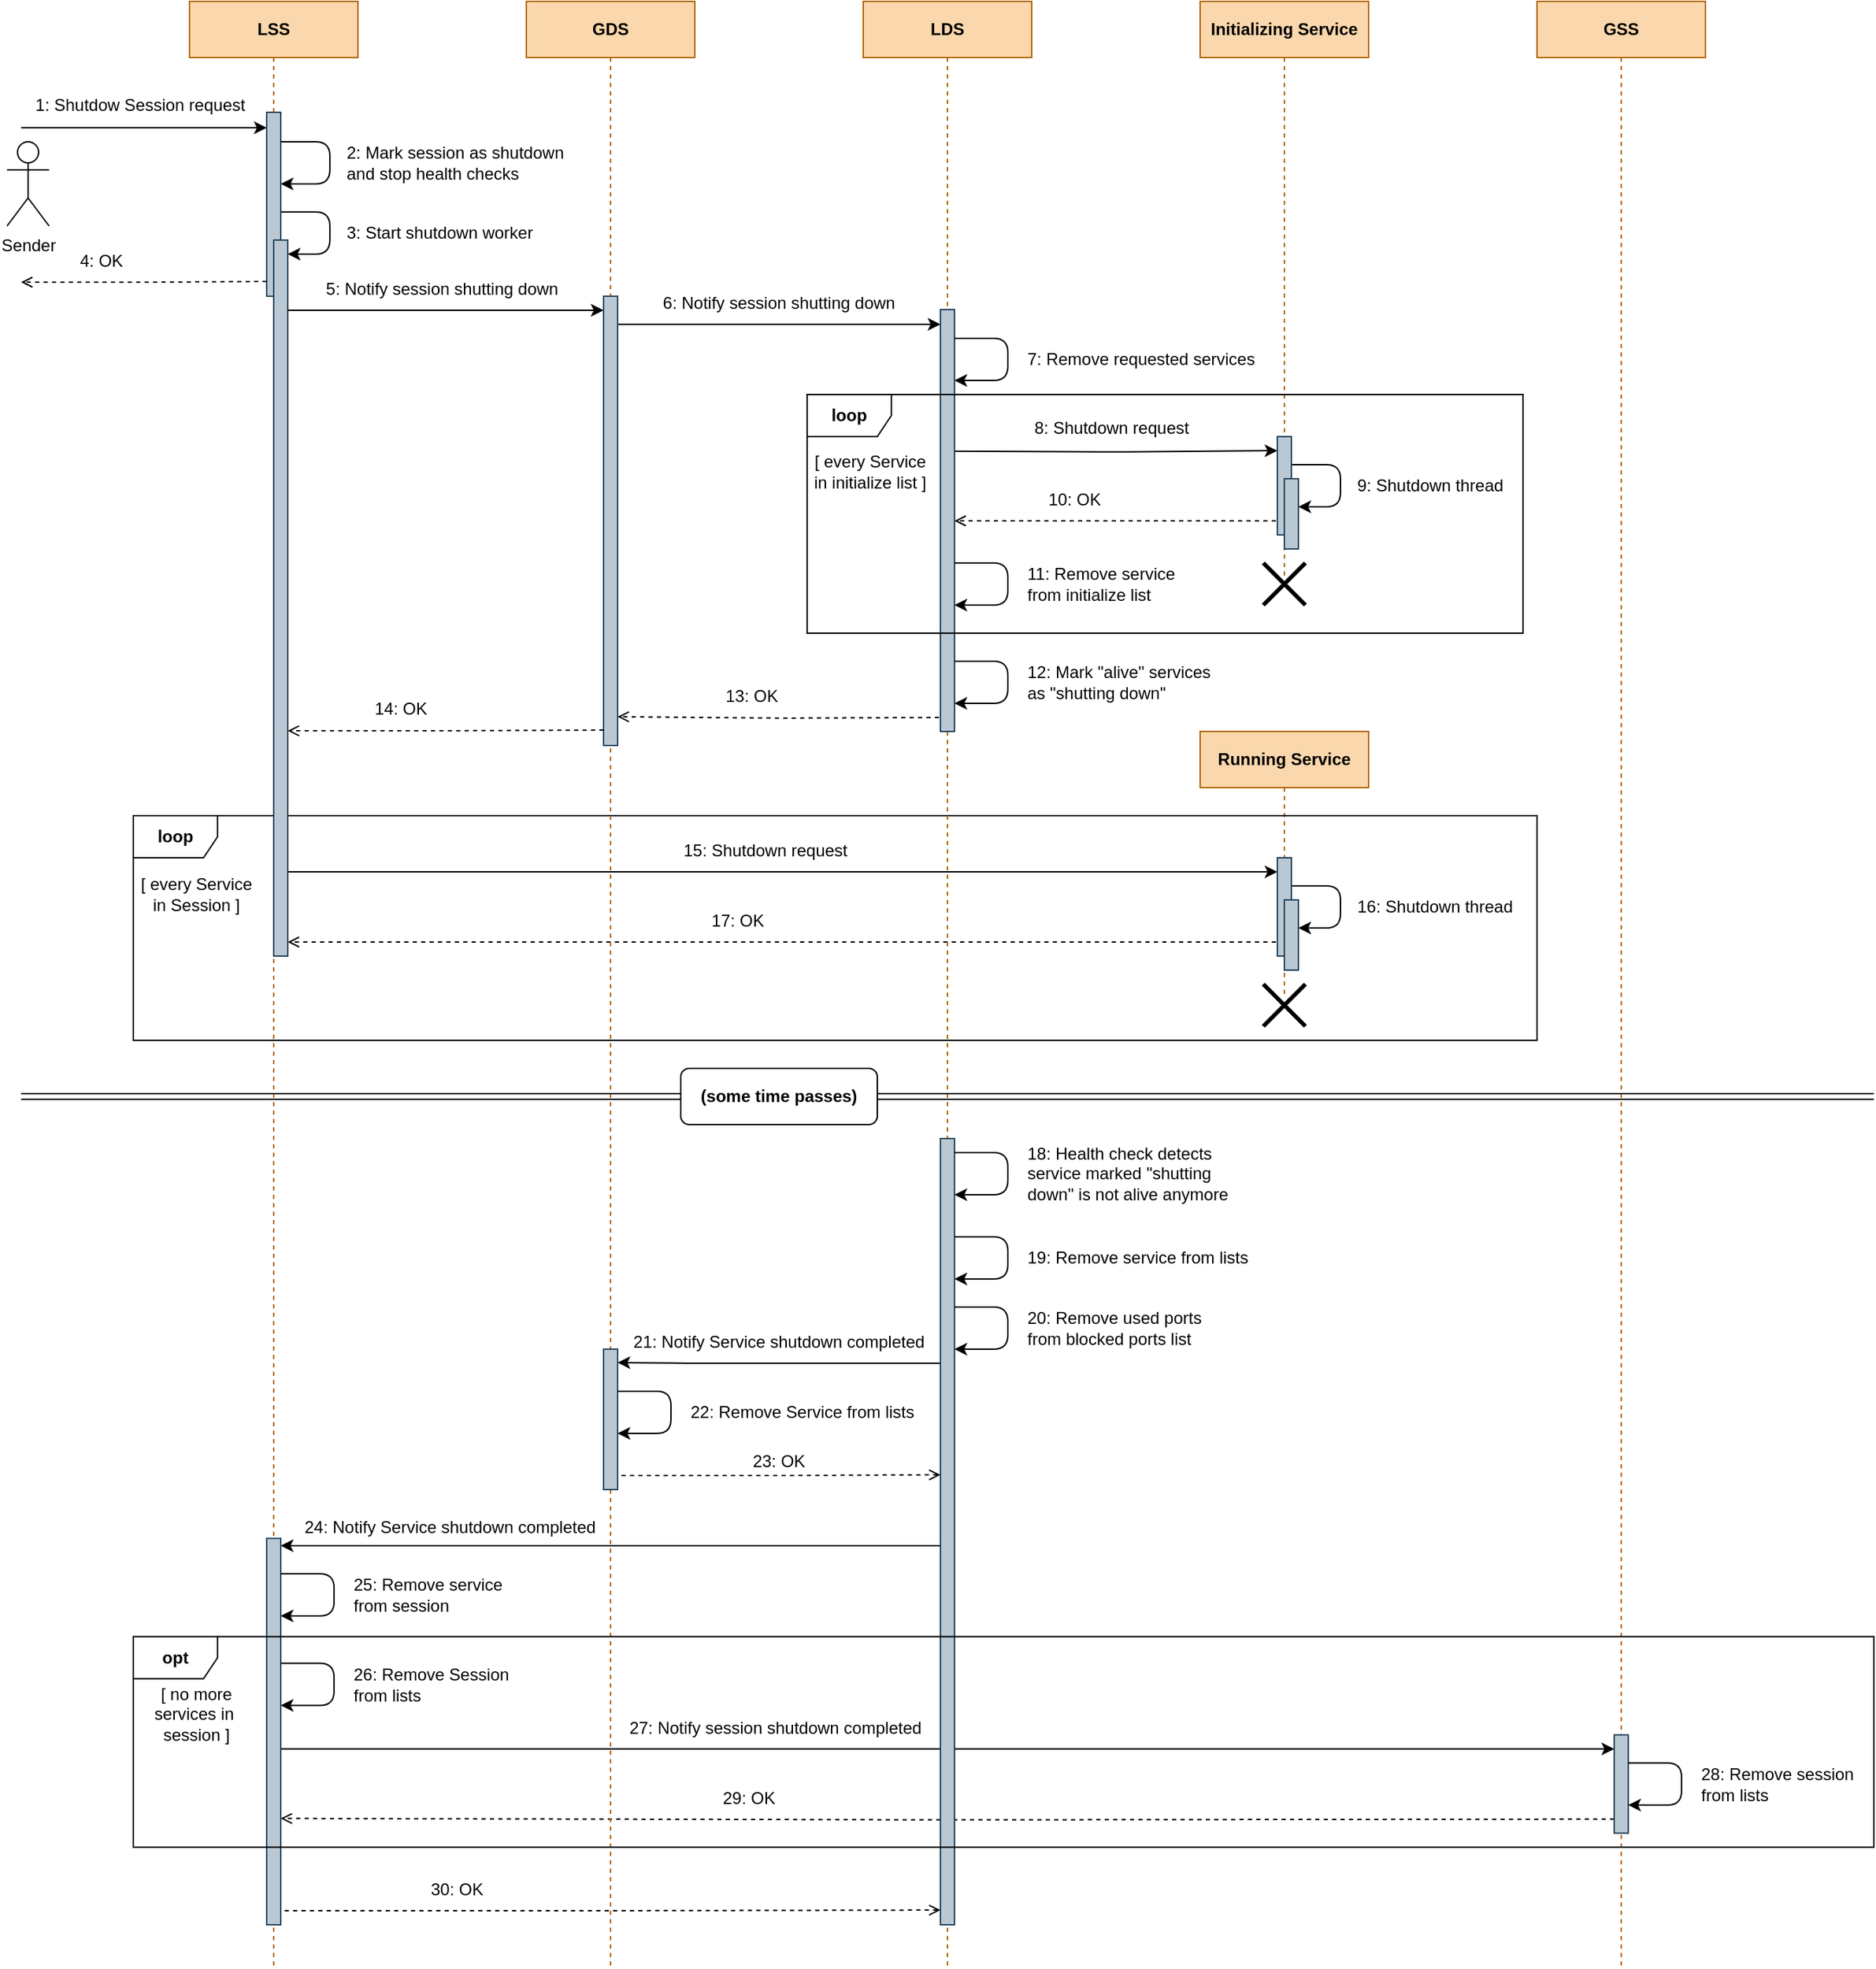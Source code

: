 <mxfile version="27.0.5">
  <diagram name="Page-1" id="VMZdibjBmJLBxk7ZPFCg">
    <mxGraphModel dx="1964" dy="806" grid="1" gridSize="10" guides="1" tooltips="1" connect="1" arrows="1" fold="1" page="1" pageScale="1" pageWidth="1654" pageHeight="1169" math="0" shadow="0">
      <root>
        <mxCell id="0" />
        <mxCell id="1" parent="0" />
        <mxCell id="3DE6cfurhS7rt4j7f913-44" value="" style="endArrow=none;html=1;rounded=1;dashed=1;endFill=0;strokeColor=default;strokeWidth=1;align=center;verticalAlign=middle;fontFamily=Helvetica;fontSize=12;fontColor=default;labelBackgroundColor=default;edgeStyle=orthogonalEdgeStyle;curved=0;startArrow=open;startFill=0;" edge="1" parent="1">
          <mxGeometry width="50" height="50" relative="1" as="geometry">
            <mxPoint x="695" y="1399.51" as="sourcePoint" />
            <mxPoint x="220" y="1400" as="targetPoint" />
          </mxGeometry>
        </mxCell>
        <mxCell id="3DE6cfurhS7rt4j7f913-26" value="" style="endArrow=classic;html=1;rounded=1;endFill=1;strokeColor=default;strokeWidth=1;align=center;verticalAlign=middle;fontFamily=Helvetica;fontSize=12;fontColor=default;labelBackgroundColor=default;edgeStyle=orthogonalEdgeStyle;curved=0;" edge="1" parent="1">
          <mxGeometry width="50" height="50" relative="1" as="geometry">
            <mxPoint x="700" y="1140" as="sourcePoint" />
            <mxPoint x="225" y="1140" as="targetPoint" />
            <Array as="points">
              <mxPoint x="275" y="1140" />
              <mxPoint x="275" y="1140" />
            </Array>
          </mxGeometry>
        </mxCell>
        <mxCell id="3DE6cfurhS7rt4j7f913-22" value="" style="endArrow=none;html=1;rounded=1;dashed=1;endFill=0;strokeColor=default;strokeWidth=1;align=center;verticalAlign=middle;fontFamily=Helvetica;fontSize=12;fontColor=default;labelBackgroundColor=default;edgeStyle=orthogonalEdgeStyle;curved=0;startArrow=open;startFill=0;" edge="1" parent="1">
          <mxGeometry width="50" height="50" relative="1" as="geometry">
            <mxPoint x="695" y="1089.51" as="sourcePoint" />
            <mxPoint x="460" y="1089.99" as="targetPoint" />
          </mxGeometry>
        </mxCell>
        <mxCell id="3DE6cfurhS7rt4j7f913-20" value="" style="endArrow=classic;html=1;rounded=1;endFill=1;strokeColor=default;strokeWidth=1;align=center;verticalAlign=middle;fontFamily=Helvetica;fontSize=12;fontColor=default;labelBackgroundColor=default;edgeStyle=orthogonalEdgeStyle;curved=0;" edge="1" parent="1">
          <mxGeometry width="50" height="50" relative="1" as="geometry">
            <mxPoint x="700" y="1010" as="sourcePoint" />
            <mxPoint x="465" y="1009.52" as="targetPoint" />
            <Array as="points">
              <mxPoint x="515" y="1009.52" />
              <mxPoint x="515" y="1009.52" />
            </Array>
          </mxGeometry>
        </mxCell>
        <mxCell id="EO8kv-_hzXF2GcDBW9tc-55" value="Running Service" style="shape=umlLifeline;perimeter=lifelinePerimeter;whiteSpace=wrap;html=1;container=0;collapsible=0;recursiveResize=0;outlineConnect=0;fillColor=#fad7ac;strokeColor=#b46504;fontColor=#000000;rounded=0;align=center;verticalAlign=middle;fontFamily=Helvetica;fontSize=12;dropTarget=0;connectable=0;allowArrows=0;fontStyle=1" parent="1" vertex="1">
          <mxGeometry x="880" y="560" width="120" height="190" as="geometry" />
        </mxCell>
        <mxCell id="EO8kv-_hzXF2GcDBW9tc-2" value="&lt;b&gt;LSS&lt;/b&gt;" style="shape=umlLifeline;perimeter=lifelinePerimeter;whiteSpace=wrap;html=1;container=0;collapsible=0;recursiveResize=0;outlineConnect=0;fillColor=#fad7ac;strokeColor=#b46504;fontColor=#000000;rounded=0;align=center;verticalAlign=middle;fontFamily=Helvetica;fontSize=12;dropTarget=0;connectable=0;allowArrows=0;" parent="1" vertex="1">
          <mxGeometry x="160" y="40" width="120" height="1400" as="geometry" />
        </mxCell>
        <mxCell id="EO8kv-_hzXF2GcDBW9tc-56" value="loop" style="shape=umlFrame;whiteSpace=wrap;html=1;pointerEvents=0;connectable=0;allowArrows=0;recursiveResize=0;width=60;height=30;fontStyle=1" parent="EO8kv-_hzXF2GcDBW9tc-2" vertex="1">
          <mxGeometry x="-40" y="580" width="1000" height="160" as="geometry" />
        </mxCell>
        <mxCell id="EO8kv-_hzXF2GcDBW9tc-57" value="" style="endArrow=open;html=1;rounded=1;dashed=1;endFill=0;strokeColor=default;strokeWidth=1;align=center;verticalAlign=middle;fontFamily=Helvetica;fontSize=12;fontColor=default;labelBackgroundColor=default;edgeStyle=orthogonalEdgeStyle;curved=0;" parent="EO8kv-_hzXF2GcDBW9tc-2" edge="1">
          <mxGeometry width="50" height="50" relative="1" as="geometry">
            <mxPoint x="780" y="670" as="sourcePoint" />
            <mxPoint x="70" y="670" as="targetPoint" />
          </mxGeometry>
        </mxCell>
        <mxCell id="EO8kv-_hzXF2GcDBW9tc-58" style="edgeStyle=orthogonalEdgeStyle;rounded=1;orthogonalLoop=1;jettySize=auto;html=1;strokeColor=default;strokeWidth=1;align=center;verticalAlign=middle;fontFamily=Helvetica;fontSize=12;fontColor=default;labelBackgroundColor=default;startArrow=none;startFill=0;endArrow=classic;endFill=1;curved=0;" parent="EO8kv-_hzXF2GcDBW9tc-2" edge="1">
          <mxGeometry relative="1" as="geometry">
            <mxPoint x="790.0" y="660" as="targetPoint" />
            <mxPoint x="780" y="630" as="sourcePoint" />
            <Array as="points">
              <mxPoint x="820" y="630" />
              <mxPoint x="820" y="660" />
            </Array>
          </mxGeometry>
        </mxCell>
        <mxCell id="EO8kv-_hzXF2GcDBW9tc-59" value="" style="html=1;verticalAlign=bottom;endArrow=classic;rounded=1;strokeColor=default;strokeWidth=1;align=center;fontFamily=Helvetica;fontSize=12;fontColor=default;labelBackgroundColor=default;edgeStyle=orthogonalEdgeStyle;curved=0;endFill=1;" parent="EO8kv-_hzXF2GcDBW9tc-2" edge="1">
          <mxGeometry width="80" relative="1" as="geometry">
            <mxPoint x="70" y="620" as="sourcePoint" />
            <mxPoint x="775" y="620" as="targetPoint" />
            <mxPoint as="offset" />
          </mxGeometry>
        </mxCell>
        <mxCell id="EO8kv-_hzXF2GcDBW9tc-60" value="" style="html=1;points=[];perimeter=orthogonalPerimeter;fillColor=#bac8d3;strokeColor=#23445d;rounded=0;align=left;verticalAlign=top;fontFamily=Helvetica;fontSize=12;fontColor=default;connectable=0;allowArrows=0;" parent="EO8kv-_hzXF2GcDBW9tc-2" vertex="1">
          <mxGeometry x="775" y="610" width="10" height="70" as="geometry" />
        </mxCell>
        <mxCell id="EO8kv-_hzXF2GcDBW9tc-61" value="15: Shutdown request" style="text;html=1;align=left;verticalAlign=middle;whiteSpace=wrap;rounded=0;allowArrows=0;fontFamily=Helvetica;fontSize=12;fontColor=#000000;connectable=0;" parent="EO8kv-_hzXF2GcDBW9tc-2" vertex="1">
          <mxGeometry x="350" y="600" width="130" height="10" as="geometry" />
        </mxCell>
        <mxCell id="EO8kv-_hzXF2GcDBW9tc-62" value="" style="html=1;points=[];perimeter=orthogonalPerimeter;fillColor=#bac8d3;strokeColor=#23445d;rounded=0;align=left;verticalAlign=top;fontFamily=Helvetica;fontSize=12;fontColor=default;connectable=0;allowArrows=0;" parent="EO8kv-_hzXF2GcDBW9tc-2" vertex="1">
          <mxGeometry x="780" y="640" width="10" height="50" as="geometry" />
        </mxCell>
        <mxCell id="EO8kv-_hzXF2GcDBW9tc-63" value="16: Shutdown thread" style="text;html=1;align=left;verticalAlign=middle;whiteSpace=wrap;rounded=0;allowArrows=0;fontFamily=Helvetica;fontSize=12;fontColor=#000000;connectable=0;" parent="EO8kv-_hzXF2GcDBW9tc-2" vertex="1">
          <mxGeometry x="830.0" y="630" width="120" height="30" as="geometry" />
        </mxCell>
        <mxCell id="EO8kv-_hzXF2GcDBW9tc-64" value="17: OK" style="text;html=1;align=left;verticalAlign=middle;whiteSpace=wrap;rounded=0;allowArrows=0;fontFamily=Helvetica;fontSize=12;fontColor=#000000;connectable=0;" parent="EO8kv-_hzXF2GcDBW9tc-2" vertex="1">
          <mxGeometry x="370" y="650" width="80" height="10" as="geometry" />
        </mxCell>
        <mxCell id="EO8kv-_hzXF2GcDBW9tc-65" value="" style="shape=umlDestroy;whiteSpace=wrap;html=1;strokeWidth=3;targetShapes=umlLifeline;connectable=0;allowArrows=0;recursiveResize=0;rotatable=0;resizable=0;" parent="EO8kv-_hzXF2GcDBW9tc-2" vertex="1">
          <mxGeometry x="765" y="700" width="30" height="30" as="geometry" />
        </mxCell>
        <mxCell id="EO8kv-_hzXF2GcDBW9tc-53" value="" style="endArrow=open;html=1;rounded=1;dashed=1;endFill=0;strokeColor=default;strokeWidth=1;align=center;verticalAlign=middle;fontFamily=Helvetica;fontSize=12;fontColor=default;labelBackgroundColor=default;edgeStyle=orthogonalEdgeStyle;curved=0;" parent="1" edge="1">
          <mxGeometry width="50" height="50" relative="1" as="geometry">
            <mxPoint x="1175" y="1334.75" as="sourcePoint" />
            <mxPoint x="225" y="1334.26" as="targetPoint" />
          </mxGeometry>
        </mxCell>
        <mxCell id="EO8kv-_hzXF2GcDBW9tc-42" value="" style="endArrow=open;html=1;rounded=1;dashed=1;endFill=0;strokeColor=default;strokeWidth=1;align=center;verticalAlign=middle;fontFamily=Helvetica;fontSize=12;fontColor=default;labelBackgroundColor=default;edgeStyle=orthogonalEdgeStyle;curved=0;" parent="1" edge="1">
          <mxGeometry width="50" height="50" relative="1" as="geometry">
            <mxPoint x="700" y="550" as="sourcePoint" />
            <mxPoint x="465" y="549.51" as="targetPoint" />
          </mxGeometry>
        </mxCell>
        <mxCell id="EO8kv-_hzXF2GcDBW9tc-35" value="" style="endArrow=open;html=1;rounded=1;dashed=1;endFill=0;strokeColor=default;strokeWidth=1;align=center;verticalAlign=middle;fontFamily=Helvetica;fontSize=12;fontColor=default;labelBackgroundColor=default;edgeStyle=orthogonalEdgeStyle;curved=0;" parent="1" edge="1">
          <mxGeometry width="50" height="50" relative="1" as="geometry">
            <mxPoint x="940" y="410" as="sourcePoint" />
            <mxPoint x="705" y="410" as="targetPoint" />
          </mxGeometry>
        </mxCell>
        <mxCell id="EO8kv-_hzXF2GcDBW9tc-33" style="edgeStyle=orthogonalEdgeStyle;rounded=1;orthogonalLoop=1;jettySize=auto;html=1;strokeColor=default;strokeWidth=1;align=center;verticalAlign=middle;fontFamily=Helvetica;fontSize=12;fontColor=default;labelBackgroundColor=default;startArrow=none;startFill=0;endArrow=classic;endFill=1;curved=0;" parent="1" edge="1">
          <mxGeometry relative="1" as="geometry">
            <mxPoint x="950.0" y="400" as="targetPoint" />
            <mxPoint x="940" y="370" as="sourcePoint" />
            <Array as="points">
              <mxPoint x="980" y="370" />
              <mxPoint x="980" y="400" />
            </Array>
          </mxGeometry>
        </mxCell>
        <mxCell id="EO8kv-_hzXF2GcDBW9tc-30" value="" style="html=1;verticalAlign=bottom;endArrow=classic;rounded=1;strokeColor=default;strokeWidth=1;align=center;fontFamily=Helvetica;fontSize=12;fontColor=default;labelBackgroundColor=default;edgeStyle=orthogonalEdgeStyle;curved=0;endFill=1;" parent="1" edge="1">
          <mxGeometry width="80" relative="1" as="geometry">
            <mxPoint x="700" y="360.4" as="sourcePoint" />
            <mxPoint x="935" y="360" as="targetPoint" />
            <mxPoint as="offset" />
          </mxGeometry>
        </mxCell>
        <mxCell id="EO8kv-_hzXF2GcDBW9tc-21" value="" style="html=1;verticalAlign=bottom;endArrow=classic;rounded=1;strokeColor=default;strokeWidth=1;align=center;fontFamily=Helvetica;fontSize=12;fontColor=default;labelBackgroundColor=default;edgeStyle=orthogonalEdgeStyle;curved=0;endFill=1;" parent="1" edge="1">
          <mxGeometry width="80" relative="1" as="geometry">
            <mxPoint x="460" y="270" as="sourcePoint" />
            <mxPoint x="695" y="270" as="targetPoint" />
            <mxPoint as="offset" />
          </mxGeometry>
        </mxCell>
        <mxCell id="EO8kv-_hzXF2GcDBW9tc-12" style="edgeStyle=orthogonalEdgeStyle;rounded=1;orthogonalLoop=1;jettySize=auto;html=1;strokeColor=default;strokeWidth=1;align=center;verticalAlign=middle;fontFamily=Helvetica;fontSize=12;fontColor=default;labelBackgroundColor=default;startArrow=none;startFill=0;endArrow=classic;endFill=1;curved=0;" parent="1" edge="1">
          <mxGeometry relative="1" as="geometry">
            <mxPoint x="230" y="220" as="targetPoint" />
            <mxPoint x="220" y="190" as="sourcePoint" />
            <Array as="points">
              <mxPoint x="260" y="190" />
              <mxPoint x="260" y="220" />
            </Array>
          </mxGeometry>
        </mxCell>
        <mxCell id="EO8kv-_hzXF2GcDBW9tc-3" value="&lt;b&gt;GSS&lt;/b&gt;" style="shape=umlLifeline;perimeter=lifelinePerimeter;whiteSpace=wrap;html=1;container=0;collapsible=0;recursiveResize=0;outlineConnect=0;fillColor=#fad7ac;strokeColor=#b46504;fontColor=#000000;rounded=0;align=center;verticalAlign=middle;fontFamily=Helvetica;fontSize=12;dropTarget=0;connectable=0;allowArrows=0;" parent="1" vertex="1">
          <mxGeometry x="1120" y="40" width="120" height="1400" as="geometry" />
        </mxCell>
        <mxCell id="EO8kv-_hzXF2GcDBW9tc-4" value="&lt;b&gt;GDS&lt;/b&gt;" style="shape=umlLifeline;perimeter=lifelinePerimeter;whiteSpace=wrap;html=1;container=0;collapsible=0;recursiveResize=0;outlineConnect=0;fillColor=#fad7ac;strokeColor=#b46504;fontColor=#000000;rounded=0;align=center;verticalAlign=middle;fontFamily=Helvetica;fontSize=12;dropTarget=0;connectable=0;allowArrows=0;" parent="1" vertex="1">
          <mxGeometry x="400" y="40" width="120" height="1400" as="geometry" />
        </mxCell>
        <mxCell id="EO8kv-_hzXF2GcDBW9tc-5" value="&lt;b&gt;LDS&lt;/b&gt;" style="shape=umlLifeline;perimeter=lifelinePerimeter;whiteSpace=wrap;html=1;container=0;collapsible=0;recursiveResize=0;outlineConnect=0;fillColor=#fad7ac;strokeColor=#b46504;fontColor=#000000;rounded=0;align=center;verticalAlign=middle;fontFamily=Helvetica;fontSize=12;dropTarget=0;connectable=0;allowArrows=0;" parent="1" vertex="1">
          <mxGeometry x="640" y="40" width="120" height="1400" as="geometry" />
        </mxCell>
        <mxCell id="EO8kv-_hzXF2GcDBW9tc-6" value="Initializing Service" style="shape=umlLifeline;perimeter=lifelinePerimeter;whiteSpace=wrap;html=1;container=0;collapsible=0;recursiveResize=0;outlineConnect=0;fillColor=#fad7ac;strokeColor=#b46504;fontColor=#000000;rounded=0;align=center;verticalAlign=middle;fontFamily=Helvetica;fontSize=12;dropTarget=0;connectable=0;allowArrows=0;fontStyle=1" parent="1" vertex="1">
          <mxGeometry x="880" y="40" width="120" height="410" as="geometry" />
        </mxCell>
        <mxCell id="EO8kv-_hzXF2GcDBW9tc-7" value="" style="html=1;verticalAlign=bottom;endArrow=classic;rounded=1;strokeColor=default;strokeWidth=1;align=center;fontFamily=Helvetica;fontSize=12;fontColor=default;labelBackgroundColor=default;edgeStyle=orthogonalEdgeStyle;curved=0;endFill=1;" parent="1" edge="1">
          <mxGeometry width="80" relative="1" as="geometry">
            <mxPoint x="40" y="130" as="sourcePoint" />
            <mxPoint x="215" y="130" as="targetPoint" />
            <mxPoint as="offset" />
          </mxGeometry>
        </mxCell>
        <mxCell id="EO8kv-_hzXF2GcDBW9tc-8" value="1: Shutdow Session request" style="text;html=1;align=center;verticalAlign=middle;whiteSpace=wrap;rounded=0;allowArrows=0;fontFamily=Helvetica;fontSize=12;fontColor=#000000;connectable=0;" parent="1" vertex="1">
          <mxGeometry x="40" y="109" width="170" height="10" as="geometry" />
        </mxCell>
        <mxCell id="EO8kv-_hzXF2GcDBW9tc-10" value="" style="html=1;points=[];perimeter=orthogonalPerimeter;fillColor=#bac8d3;strokeColor=#23445d;rounded=0;align=left;verticalAlign=top;fontFamily=Helvetica;fontSize=12;fontColor=default;connectable=0;" parent="1" vertex="1">
          <mxGeometry x="215" y="119" width="10" height="131" as="geometry" />
        </mxCell>
        <mxCell id="EO8kv-_hzXF2GcDBW9tc-11" value="" style="html=1;points=[];perimeter=orthogonalPerimeter;fillColor=#bac8d3;strokeColor=#23445d;rounded=0;align=left;verticalAlign=top;fontFamily=Helvetica;fontSize=12;fontColor=default;connectable=0;" parent="1" vertex="1">
          <mxGeometry x="220" y="210" width="10" height="510" as="geometry" />
        </mxCell>
        <mxCell id="EO8kv-_hzXF2GcDBW9tc-13" value="3: Start shutdown worker" style="text;html=1;align=left;verticalAlign=middle;whiteSpace=wrap;rounded=0;allowArrows=0;fontFamily=Helvetica;fontSize=12;fontColor=#000000;connectable=0;" parent="1" vertex="1">
          <mxGeometry x="270" y="190" width="165" height="30" as="geometry" />
        </mxCell>
        <mxCell id="EO8kv-_hzXF2GcDBW9tc-14" style="edgeStyle=orthogonalEdgeStyle;rounded=1;orthogonalLoop=1;jettySize=auto;html=1;strokeColor=default;strokeWidth=1;align=center;verticalAlign=middle;fontFamily=Helvetica;fontSize=12;fontColor=default;labelBackgroundColor=default;startArrow=none;startFill=0;endArrow=classic;endFill=1;curved=0;" parent="1" edge="1">
          <mxGeometry relative="1" as="geometry">
            <mxPoint x="225.0" y="170" as="targetPoint" />
            <mxPoint x="225.0" y="140" as="sourcePoint" />
            <Array as="points">
              <mxPoint x="260" y="140" />
              <mxPoint x="260" y="170" />
            </Array>
          </mxGeometry>
        </mxCell>
        <mxCell id="EO8kv-_hzXF2GcDBW9tc-15" value="2: Mark session as shutdown and stop health checks" style="text;html=1;align=left;verticalAlign=middle;whiteSpace=wrap;rounded=0;allowArrows=0;fontFamily=Helvetica;fontSize=12;fontColor=#000000;connectable=0;" parent="1" vertex="1">
          <mxGeometry x="270" y="140" width="165" height="30" as="geometry" />
        </mxCell>
        <mxCell id="EO8kv-_hzXF2GcDBW9tc-16" value="" style="endArrow=open;html=1;rounded=1;dashed=1;endFill=0;strokeColor=default;strokeWidth=1;align=center;verticalAlign=middle;fontFamily=Helvetica;fontSize=12;fontColor=default;labelBackgroundColor=default;edgeStyle=orthogonalEdgeStyle;curved=0;" parent="1" edge="1">
          <mxGeometry width="50" height="50" relative="1" as="geometry">
            <mxPoint x="215" y="239.51" as="sourcePoint" />
            <mxPoint x="40" y="240" as="targetPoint" />
          </mxGeometry>
        </mxCell>
        <mxCell id="EO8kv-_hzXF2GcDBW9tc-17" value="4: OK" style="text;html=1;align=left;verticalAlign=middle;whiteSpace=wrap;rounded=0;allowArrows=0;fontFamily=Helvetica;fontSize=12;fontColor=#000000;connectable=0;" parent="1" vertex="1">
          <mxGeometry x="80" y="220" width="80" height="10" as="geometry" />
        </mxCell>
        <mxCell id="EO8kv-_hzXF2GcDBW9tc-18" value="" style="html=1;verticalAlign=bottom;endArrow=classic;rounded=1;strokeColor=default;strokeWidth=1;align=center;fontFamily=Helvetica;fontSize=12;fontColor=default;labelBackgroundColor=default;edgeStyle=orthogonalEdgeStyle;curved=0;endFill=1;" parent="1" edge="1">
          <mxGeometry width="80" relative="1" as="geometry">
            <mxPoint x="230" y="260" as="sourcePoint" />
            <mxPoint x="455" y="260" as="targetPoint" />
            <mxPoint as="offset" />
          </mxGeometry>
        </mxCell>
        <mxCell id="EO8kv-_hzXF2GcDBW9tc-19" value="5: Notify session shutting down" style="text;html=1;align=center;verticalAlign=middle;whiteSpace=wrap;rounded=0;allowArrows=0;fontFamily=Helvetica;fontSize=12;fontColor=#000000;connectable=0;" parent="1" vertex="1">
          <mxGeometry x="230" y="240" width="220" height="10" as="geometry" />
        </mxCell>
        <mxCell id="EO8kv-_hzXF2GcDBW9tc-20" value="" style="html=1;points=[];perimeter=orthogonalPerimeter;fillColor=#bac8d3;strokeColor=#23445d;rounded=0;align=left;verticalAlign=top;fontFamily=Helvetica;fontSize=12;fontColor=default;connectable=0;allowArrows=0;" parent="1" vertex="1">
          <mxGeometry x="455" y="250" width="10" height="320" as="geometry" />
        </mxCell>
        <mxCell id="EO8kv-_hzXF2GcDBW9tc-22" value="6: Notify session shutting down" style="text;html=1;align=center;verticalAlign=middle;whiteSpace=wrap;rounded=0;allowArrows=0;fontFamily=Helvetica;fontSize=12;fontColor=#000000;connectable=0;" parent="1" vertex="1">
          <mxGeometry x="470" y="250" width="220" height="10" as="geometry" />
        </mxCell>
        <mxCell id="EO8kv-_hzXF2GcDBW9tc-23" value="" style="html=1;points=[];perimeter=orthogonalPerimeter;fillColor=#bac8d3;strokeColor=#23445d;rounded=0;align=left;verticalAlign=top;fontFamily=Helvetica;fontSize=12;fontColor=default;connectable=0;allowArrows=0;" parent="1" vertex="1">
          <mxGeometry x="695" y="259.52" width="10" height="300.48" as="geometry" />
        </mxCell>
        <mxCell id="EO8kv-_hzXF2GcDBW9tc-24" style="edgeStyle=orthogonalEdgeStyle;rounded=1;orthogonalLoop=1;jettySize=auto;html=1;strokeColor=default;strokeWidth=1;align=center;verticalAlign=middle;fontFamily=Helvetica;fontSize=12;fontColor=default;labelBackgroundColor=default;startArrow=none;startFill=0;endArrow=classic;endFill=1;curved=0;" parent="1" edge="1">
          <mxGeometry relative="1" as="geometry">
            <mxPoint x="705.0" y="310" as="targetPoint" />
            <mxPoint x="705.0" y="280" as="sourcePoint" />
            <Array as="points">
              <mxPoint x="743.0" y="280" />
              <mxPoint x="743.0" y="310" />
              <mxPoint x="705.0" y="310" />
            </Array>
          </mxGeometry>
        </mxCell>
        <mxCell id="EO8kv-_hzXF2GcDBW9tc-25" value="7: Remove requested services" style="text;html=1;align=left;verticalAlign=middle;whiteSpace=wrap;rounded=0;allowArrows=0;fontFamily=Helvetica;fontSize=12;fontColor=#000000;connectable=0;" parent="1" vertex="1">
          <mxGeometry x="755" y="280" width="175" height="30" as="geometry" />
        </mxCell>
        <mxCell id="EO8kv-_hzXF2GcDBW9tc-28" value="loop" style="shape=umlFrame;whiteSpace=wrap;html=1;pointerEvents=0;connectable=0;allowArrows=0;recursiveResize=0;width=60;height=30;fontStyle=1" parent="1" vertex="1">
          <mxGeometry x="600" y="320" width="510" height="170" as="geometry" />
        </mxCell>
        <mxCell id="EO8kv-_hzXF2GcDBW9tc-29" value="" style="html=1;points=[];perimeter=orthogonalPerimeter;fillColor=#bac8d3;strokeColor=#23445d;rounded=0;align=left;verticalAlign=top;fontFamily=Helvetica;fontSize=12;fontColor=default;connectable=0;allowArrows=0;" parent="1" vertex="1">
          <mxGeometry x="935" y="350" width="10" height="70" as="geometry" />
        </mxCell>
        <mxCell id="EO8kv-_hzXF2GcDBW9tc-31" value="8: Shutdown request" style="text;html=1;align=left;verticalAlign=middle;whiteSpace=wrap;rounded=0;allowArrows=0;fontFamily=Helvetica;fontSize=12;fontColor=#000000;connectable=0;" parent="1" vertex="1">
          <mxGeometry x="760" y="339" width="120" height="10" as="geometry" />
        </mxCell>
        <mxCell id="EO8kv-_hzXF2GcDBW9tc-32" value="" style="html=1;points=[];perimeter=orthogonalPerimeter;fillColor=#bac8d3;strokeColor=#23445d;rounded=0;align=left;verticalAlign=top;fontFamily=Helvetica;fontSize=12;fontColor=default;connectable=0;allowArrows=0;" parent="1" vertex="1">
          <mxGeometry x="940" y="380" width="10" height="50" as="geometry" />
        </mxCell>
        <mxCell id="EO8kv-_hzXF2GcDBW9tc-34" value="9: Shutdown thread" style="text;html=1;align=left;verticalAlign=middle;whiteSpace=wrap;rounded=0;allowArrows=0;fontFamily=Helvetica;fontSize=12;fontColor=#000000;connectable=0;" parent="1" vertex="1">
          <mxGeometry x="990.0" y="370" width="120" height="30" as="geometry" />
        </mxCell>
        <mxCell id="EO8kv-_hzXF2GcDBW9tc-36" value="10: OK" style="text;html=1;align=left;verticalAlign=middle;whiteSpace=wrap;rounded=0;allowArrows=0;fontFamily=Helvetica;fontSize=12;fontColor=#000000;connectable=0;" parent="1" vertex="1">
          <mxGeometry x="770" y="390" width="80" height="10" as="geometry" />
        </mxCell>
        <mxCell id="EO8kv-_hzXF2GcDBW9tc-37" value="" style="shape=umlDestroy;whiteSpace=wrap;html=1;strokeWidth=3;targetShapes=umlLifeline;connectable=0;allowArrows=0;recursiveResize=0;rotatable=0;resizable=0;" parent="1" vertex="1">
          <mxGeometry x="925" y="440" width="30" height="30" as="geometry" />
        </mxCell>
        <mxCell id="EO8kv-_hzXF2GcDBW9tc-38" style="edgeStyle=orthogonalEdgeStyle;rounded=1;orthogonalLoop=1;jettySize=auto;html=1;strokeColor=default;strokeWidth=1;align=center;verticalAlign=middle;fontFamily=Helvetica;fontSize=12;fontColor=default;labelBackgroundColor=default;startArrow=none;startFill=0;endArrow=classic;endFill=1;curved=0;" parent="1" edge="1">
          <mxGeometry relative="1" as="geometry">
            <mxPoint x="705.02" y="470" as="targetPoint" />
            <mxPoint x="705.02" y="440" as="sourcePoint" />
            <Array as="points">
              <mxPoint x="743.02" y="440" />
              <mxPoint x="743.02" y="470" />
              <mxPoint x="705.02" y="470" />
            </Array>
          </mxGeometry>
        </mxCell>
        <mxCell id="EO8kv-_hzXF2GcDBW9tc-39" value="11: Remove service from initialize list" style="text;html=1;align=left;verticalAlign=middle;whiteSpace=wrap;rounded=0;allowArrows=0;fontFamily=Helvetica;fontSize=12;fontColor=#000000;connectable=0;" parent="1" vertex="1">
          <mxGeometry x="755.02" y="440" width="120" height="30" as="geometry" />
        </mxCell>
        <mxCell id="EO8kv-_hzXF2GcDBW9tc-40" style="edgeStyle=orthogonalEdgeStyle;rounded=1;orthogonalLoop=1;jettySize=auto;html=1;strokeColor=default;strokeWidth=1;align=center;verticalAlign=middle;fontFamily=Helvetica;fontSize=12;fontColor=default;labelBackgroundColor=default;startArrow=none;startFill=0;endArrow=classic;endFill=1;curved=0;" parent="1" edge="1">
          <mxGeometry relative="1" as="geometry">
            <mxPoint x="705.0" y="540" as="targetPoint" />
            <mxPoint x="705.0" y="510" as="sourcePoint" />
            <Array as="points">
              <mxPoint x="743.0" y="510" />
              <mxPoint x="743.0" y="540" />
              <mxPoint x="705.0" y="540" />
            </Array>
          </mxGeometry>
        </mxCell>
        <mxCell id="EO8kv-_hzXF2GcDBW9tc-41" value="12: Mark &quot;alive&quot; services as &quot;shutting down&quot;" style="text;html=1;align=left;verticalAlign=middle;whiteSpace=wrap;rounded=0;allowArrows=0;fontFamily=Helvetica;fontSize=12;fontColor=#000000;connectable=0;" parent="1" vertex="1">
          <mxGeometry x="755" y="510" width="145" height="30" as="geometry" />
        </mxCell>
        <mxCell id="EO8kv-_hzXF2GcDBW9tc-43" value="13: OK" style="text;html=1;align=left;verticalAlign=middle;whiteSpace=wrap;rounded=0;allowArrows=0;fontFamily=Helvetica;fontSize=12;fontColor=#000000;connectable=0;" parent="1" vertex="1">
          <mxGeometry x="540" y="530" width="80" height="10" as="geometry" />
        </mxCell>
        <mxCell id="EO8kv-_hzXF2GcDBW9tc-46" value="" style="endArrow=open;html=1;rounded=1;dashed=1;endFill=0;strokeColor=default;strokeWidth=1;align=center;verticalAlign=middle;fontFamily=Helvetica;fontSize=12;fontColor=default;labelBackgroundColor=default;edgeStyle=orthogonalEdgeStyle;curved=0;" parent="1" edge="1">
          <mxGeometry width="50" height="50" relative="1" as="geometry">
            <mxPoint x="455" y="559.03" as="sourcePoint" />
            <mxPoint x="230" y="559.52" as="targetPoint" />
          </mxGeometry>
        </mxCell>
        <mxCell id="EO8kv-_hzXF2GcDBW9tc-47" value="14: OK" style="text;html=1;align=left;verticalAlign=middle;whiteSpace=wrap;rounded=0;allowArrows=0;fontFamily=Helvetica;fontSize=12;fontColor=#000000;connectable=0;" parent="1" vertex="1">
          <mxGeometry x="290" y="538.52" width="80" height="10" as="geometry" />
        </mxCell>
        <mxCell id="EO8kv-_hzXF2GcDBW9tc-48" value="" style="html=1;points=[];perimeter=orthogonalPerimeter;fillColor=#bac8d3;strokeColor=#23445d;rounded=0;align=left;verticalAlign=top;fontFamily=Helvetica;fontSize=12;fontColor=default;connectable=0;allowArrows=0;" parent="1" vertex="1">
          <mxGeometry x="1175" y="1274.75" width="10" height="70" as="geometry" />
        </mxCell>
        <mxCell id="EO8kv-_hzXF2GcDBW9tc-49" value="" style="html=1;verticalAlign=bottom;endArrow=classic;rounded=1;strokeColor=default;strokeWidth=1;align=center;fontFamily=Helvetica;fontSize=12;fontColor=default;labelBackgroundColor=default;edgeStyle=orthogonalEdgeStyle;curved=0;endFill=1;" parent="1" edge="1">
          <mxGeometry width="80" relative="1" as="geometry">
            <mxPoint x="220" y="1284.75" as="sourcePoint" />
            <mxPoint x="1175" y="1284.75" as="targetPoint" />
            <mxPoint as="offset" />
          </mxGeometry>
        </mxCell>
        <mxCell id="EO8kv-_hzXF2GcDBW9tc-50" value="27: Notify session shutdown completed" style="text;html=1;align=center;verticalAlign=middle;whiteSpace=wrap;rounded=0;allowArrows=0;fontFamily=Helvetica;fontSize=12;fontColor=#000000;connectable=0;" parent="1" vertex="1">
          <mxGeometry x="460" y="1264.75" width="235" height="10" as="geometry" />
        </mxCell>
        <mxCell id="EO8kv-_hzXF2GcDBW9tc-51" style="edgeStyle=orthogonalEdgeStyle;rounded=1;orthogonalLoop=1;jettySize=auto;html=1;strokeColor=default;strokeWidth=1;align=center;verticalAlign=middle;fontFamily=Helvetica;fontSize=12;fontColor=default;labelBackgroundColor=default;startArrow=none;startFill=0;endArrow=classic;endFill=1;curved=0;" parent="1" edge="1">
          <mxGeometry relative="1" as="geometry">
            <mxPoint x="1185.0" y="1324.75" as="targetPoint" />
            <mxPoint x="1185.0" y="1294.75" as="sourcePoint" />
            <Array as="points">
              <mxPoint x="1223.0" y="1294.75" />
              <mxPoint x="1223.0" y="1324.75" />
              <mxPoint x="1185.0" y="1324.75" />
            </Array>
          </mxGeometry>
        </mxCell>
        <mxCell id="EO8kv-_hzXF2GcDBW9tc-52" value="28: Remove session from lists" style="text;html=1;align=left;verticalAlign=middle;whiteSpace=wrap;rounded=0;allowArrows=0;fontFamily=Helvetica;fontSize=12;fontColor=#000000;connectable=0;" parent="1" vertex="1">
          <mxGeometry x="1235" y="1294.75" width="115" height="30" as="geometry" />
        </mxCell>
        <mxCell id="EO8kv-_hzXF2GcDBW9tc-54" value="29: OK" style="text;html=1;align=left;verticalAlign=middle;whiteSpace=wrap;rounded=0;allowArrows=0;fontFamily=Helvetica;fontSize=12;fontColor=#000000;connectable=0;" parent="1" vertex="1">
          <mxGeometry x="537.5" y="1314.75" width="80" height="10" as="geometry" />
        </mxCell>
        <mxCell id="EO8kv-_hzXF2GcDBW9tc-70" value="Sender" style="shape=umlActor;verticalLabelPosition=bottom;verticalAlign=top;html=1;" parent="1" vertex="1">
          <mxGeometry x="30" y="140" width="30" height="60" as="geometry" />
        </mxCell>
        <mxCell id="3DE6cfurhS7rt4j7f913-5" value="" style="shape=line;strokeWidth=1;dashed=1;html=1;exitX=1;exitY=0.5;exitDx=0;exitDy=0;exitPerimeter=1;entryX=0;entryY=0.5;entryDx=0;entryDy=0;entryPerimeter=1;" edge="1" parent="1">
          <mxGeometry relative="1" as="geometry">
            <mxPoint x="251" y="835.5" as="sourcePoint" />
            <mxPoint x="251" y="835.5" as="targetPoint" />
          </mxGeometry>
        </mxCell>
        <mxCell id="3DE6cfurhS7rt4j7f913-8" value="" style="html=1;points=[];perimeter=orthogonalPerimeter;fillColor=#bac8d3;strokeColor=#23445d;rounded=0;align=left;verticalAlign=top;fontFamily=Helvetica;fontSize=12;fontColor=default;connectable=0;allowArrows=0;" vertex="1" parent="1">
          <mxGeometry x="695" y="850" width="10" height="560" as="geometry" />
        </mxCell>
        <mxCell id="3DE6cfurhS7rt4j7f913-11" style="edgeStyle=orthogonalEdgeStyle;rounded=1;orthogonalLoop=1;jettySize=auto;html=1;strokeColor=default;strokeWidth=1;align=center;verticalAlign=middle;fontFamily=Helvetica;fontSize=12;fontColor=default;labelBackgroundColor=default;startArrow=none;startFill=0;endArrow=classic;endFill=1;curved=0;" edge="1" parent="1">
          <mxGeometry relative="1" as="geometry">
            <mxPoint x="705.0" y="890" as="targetPoint" />
            <mxPoint x="705.0" y="860" as="sourcePoint" />
            <Array as="points">
              <mxPoint x="743.0" y="860" />
              <mxPoint x="743.0" y="890" />
              <mxPoint x="705.0" y="890" />
            </Array>
          </mxGeometry>
        </mxCell>
        <mxCell id="3DE6cfurhS7rt4j7f913-12" value="18: Health check detects service marked &quot;shutting down&quot; is not alive anymore" style="text;html=1;align=left;verticalAlign=middle;whiteSpace=wrap;rounded=0;allowArrows=0;fontFamily=Helvetica;fontSize=12;fontColor=#000000;connectable=0;" vertex="1" parent="1">
          <mxGeometry x="755" y="860" width="145" height="30" as="geometry" />
        </mxCell>
        <mxCell id="3DE6cfurhS7rt4j7f913-13" value="(some time passes)" style="rounded=1;whiteSpace=wrap;html=1;fillColor=none;connectable=0;allowArrows=0;fontStyle=1" vertex="1" parent="1">
          <mxGeometry x="510" y="800" width="140" height="40" as="geometry" />
        </mxCell>
        <mxCell id="3DE6cfurhS7rt4j7f913-14" value="" style="line;strokeWidth=1;fillColor=none;align=left;verticalAlign=middle;spacingTop=-1;spacingLeft=3;spacingRight=3;rotatable=0;labelPosition=right;points=[];portConstraint=eastwest;strokeColor=inherit;" vertex="1" parent="1">
          <mxGeometry x="40" y="814" width="470" height="8" as="geometry" />
        </mxCell>
        <mxCell id="3DE6cfurhS7rt4j7f913-15" value="" style="line;strokeWidth=1;fillColor=none;align=left;verticalAlign=middle;spacingTop=-1;spacingLeft=3;spacingRight=3;rotatable=0;labelPosition=right;points=[];portConstraint=eastwest;strokeColor=inherit;" vertex="1" parent="1">
          <mxGeometry x="40" y="818" width="470" height="8" as="geometry" />
        </mxCell>
        <mxCell id="3DE6cfurhS7rt4j7f913-16" value="" style="shape=line;strokeWidth=1;dashed=1;html=1;exitX=1;exitY=0.5;exitDx=0;exitDy=0;exitPerimeter=1;entryX=0;entryY=0.5;entryDx=0;entryDy=0;entryPerimeter=1;" edge="1" parent="1">
          <mxGeometry relative="1" as="geometry">
            <mxPoint x="861" y="835.5" as="sourcePoint" />
            <mxPoint x="861" y="835.5" as="targetPoint" />
          </mxGeometry>
        </mxCell>
        <mxCell id="3DE6cfurhS7rt4j7f913-17" value="" style="line;strokeWidth=1;fillColor=none;align=left;verticalAlign=middle;spacingTop=-1;spacingLeft=3;spacingRight=3;rotatable=0;labelPosition=right;points=[];portConstraint=eastwest;strokeColor=inherit;" vertex="1" parent="1">
          <mxGeometry x="650" y="814" width="710" height="8" as="geometry" />
        </mxCell>
        <mxCell id="3DE6cfurhS7rt4j7f913-18" value="" style="line;strokeWidth=1;fillColor=none;align=left;verticalAlign=middle;spacingTop=-1;spacingLeft=3;spacingRight=3;rotatable=0;labelPosition=right;points=[];portConstraint=eastwest;strokeColor=inherit;" vertex="1" parent="1">
          <mxGeometry x="650" y="818" width="710" height="8" as="geometry" />
        </mxCell>
        <mxCell id="3DE6cfurhS7rt4j7f913-19" value="" style="html=1;points=[];perimeter=orthogonalPerimeter;fillColor=#bac8d3;strokeColor=#23445d;rounded=0;align=left;verticalAlign=top;fontFamily=Helvetica;fontSize=12;fontColor=default;connectable=0;allowArrows=0;" vertex="1" parent="1">
          <mxGeometry x="455" y="1000" width="10" height="100" as="geometry" />
        </mxCell>
        <mxCell id="3DE6cfurhS7rt4j7f913-21" value="21: Notify Service shutdown completed" style="text;html=1;align=center;verticalAlign=middle;whiteSpace=wrap;rounded=0;allowArrows=0;fontFamily=Helvetica;fontSize=12;fontColor=#000000;connectable=0;" vertex="1" parent="1">
          <mxGeometry x="470" y="980" width="220" height="30" as="geometry" />
        </mxCell>
        <mxCell id="3DE6cfurhS7rt4j7f913-23" value="23: OK" style="text;html=1;align=center;verticalAlign=middle;whiteSpace=wrap;rounded=0;allowArrows=0;fontFamily=Helvetica;fontSize=12;fontColor=#000000;connectable=0;" vertex="1" parent="1">
          <mxGeometry x="480" y="1070" width="200" height="20" as="geometry" />
        </mxCell>
        <mxCell id="3DE6cfurhS7rt4j7f913-24" style="edgeStyle=orthogonalEdgeStyle;rounded=1;orthogonalLoop=1;jettySize=auto;html=1;strokeColor=default;strokeWidth=1;align=center;verticalAlign=middle;fontFamily=Helvetica;fontSize=12;fontColor=default;labelBackgroundColor=default;startArrow=none;startFill=0;endArrow=classic;endFill=1;curved=0;" edge="1" parent="1">
          <mxGeometry relative="1" as="geometry">
            <mxPoint x="465.0" y="1060" as="targetPoint" />
            <mxPoint x="465.0" y="1030" as="sourcePoint" />
            <Array as="points">
              <mxPoint x="503.0" y="1030" />
              <mxPoint x="503.0" y="1060" />
              <mxPoint x="465.0" y="1060" />
            </Array>
          </mxGeometry>
        </mxCell>
        <mxCell id="3DE6cfurhS7rt4j7f913-25" value="22: Remove Service from lists" style="text;html=1;align=left;verticalAlign=middle;whiteSpace=wrap;rounded=0;allowArrows=0;fontFamily=Helvetica;fontSize=12;fontColor=#000000;connectable=0;" vertex="1" parent="1">
          <mxGeometry x="515" y="1030" width="175" height="30" as="geometry" />
        </mxCell>
        <mxCell id="3DE6cfurhS7rt4j7f913-27" value="24: Notify Service shutdown completed" style="text;html=1;align=left;verticalAlign=middle;whiteSpace=wrap;rounded=0;allowArrows=0;fontFamily=Helvetica;fontSize=12;fontColor=#000000;connectable=0;" vertex="1" parent="1">
          <mxGeometry x="240" y="1120" width="215" height="14.75" as="geometry" />
        </mxCell>
        <mxCell id="3DE6cfurhS7rt4j7f913-28" value="" style="html=1;points=[];perimeter=orthogonalPerimeter;fillColor=#bac8d3;strokeColor=#23445d;rounded=0;align=left;verticalAlign=top;fontFamily=Helvetica;fontSize=12;fontColor=default;connectable=0;allowArrows=0;" vertex="1" parent="1">
          <mxGeometry x="215" y="1134.75" width="10" height="275.25" as="geometry" />
        </mxCell>
        <mxCell id="3DE6cfurhS7rt4j7f913-29" style="edgeStyle=orthogonalEdgeStyle;rounded=1;orthogonalLoop=1;jettySize=auto;html=1;strokeColor=default;strokeWidth=1;align=center;verticalAlign=middle;fontFamily=Helvetica;fontSize=12;fontColor=default;labelBackgroundColor=default;startArrow=none;startFill=0;endArrow=classic;endFill=1;curved=0;" edge="1" parent="1">
          <mxGeometry relative="1" as="geometry">
            <mxPoint x="705.02" y="950" as="targetPoint" />
            <mxPoint x="705.02" y="920" as="sourcePoint" />
            <Array as="points">
              <mxPoint x="743.02" y="920" />
              <mxPoint x="743.02" y="950" />
              <mxPoint x="705.02" y="950" />
            </Array>
          </mxGeometry>
        </mxCell>
        <mxCell id="3DE6cfurhS7rt4j7f913-30" value="19: Remove service from lists" style="text;html=1;align=left;verticalAlign=middle;whiteSpace=wrap;rounded=0;allowArrows=0;fontFamily=Helvetica;fontSize=12;fontColor=#000000;connectable=0;" vertex="1" parent="1">
          <mxGeometry x="755.02" y="920" width="174.98" height="30" as="geometry" />
        </mxCell>
        <mxCell id="3DE6cfurhS7rt4j7f913-31" style="edgeStyle=orthogonalEdgeStyle;rounded=1;orthogonalLoop=1;jettySize=auto;html=1;strokeColor=default;strokeWidth=1;align=center;verticalAlign=middle;fontFamily=Helvetica;fontSize=12;fontColor=default;labelBackgroundColor=default;startArrow=none;startFill=0;endArrow=classic;endFill=1;curved=0;" edge="1" parent="1">
          <mxGeometry relative="1" as="geometry">
            <mxPoint x="225.0" y="1190" as="targetPoint" />
            <mxPoint x="225.0" y="1160" as="sourcePoint" />
            <Array as="points">
              <mxPoint x="263.0" y="1160" />
              <mxPoint x="263.0" y="1190" />
              <mxPoint x="225.0" y="1190" />
            </Array>
          </mxGeometry>
        </mxCell>
        <mxCell id="3DE6cfurhS7rt4j7f913-32" value="25: Remove service from session" style="text;html=1;align=left;verticalAlign=middle;whiteSpace=wrap;rounded=0;allowArrows=0;fontFamily=Helvetica;fontSize=12;fontColor=#000000;connectable=0;" vertex="1" parent="1">
          <mxGeometry x="275.0" y="1160" width="120" height="30" as="geometry" />
        </mxCell>
        <mxCell id="3DE6cfurhS7rt4j7f913-33" value="opt" style="shape=umlFrame;whiteSpace=wrap;html=1;pointerEvents=0;connectable=0;allowArrows=0;recursiveResize=0;fontStyle=1" vertex="1" parent="1">
          <mxGeometry x="120" y="1204.75" width="1240" height="150" as="geometry" />
        </mxCell>
        <mxCell id="3DE6cfurhS7rt4j7f913-34" value="[ every Service in initialize list ]" style="text;align=center;fontStyle=0;verticalAlign=middle;spacingLeft=3;spacingRight=3;strokeColor=none;rotatable=0;points=[[0,0.5],[1,0.5]];portConstraint=eastwest;html=1;connectable=0;allowArrows=0;recursiveResize=0;whiteSpace=wrap;" vertex="1" parent="1">
          <mxGeometry x="600" y="349" width="90" height="51" as="geometry" />
        </mxCell>
        <mxCell id="3DE6cfurhS7rt4j7f913-37" value="[ every Service in Session ]" style="text;align=center;fontStyle=0;verticalAlign=middle;spacingLeft=3;spacingRight=3;strokeColor=none;rotatable=0;points=[[0,0.5],[1,0.5]];portConstraint=eastwest;html=1;connectable=0;allowArrows=0;recursiveResize=0;whiteSpace=wrap;" vertex="1" parent="1">
          <mxGeometry x="120" y="650" width="90" height="51" as="geometry" />
        </mxCell>
        <mxCell id="3DE6cfurhS7rt4j7f913-39" value="[ no more services in&amp;nbsp; session ]" style="text;align=center;fontStyle=0;verticalAlign=middle;spacingLeft=3;spacingRight=3;strokeColor=none;rotatable=0;points=[[0,0.5],[1,0.5]];portConstraint=eastwest;html=1;connectable=0;allowArrows=0;recursiveResize=0;whiteSpace=wrap;" vertex="1" parent="1">
          <mxGeometry x="120" y="1234.75" width="90" height="50" as="geometry" />
        </mxCell>
        <mxCell id="3DE6cfurhS7rt4j7f913-40" style="edgeStyle=orthogonalEdgeStyle;rounded=1;orthogonalLoop=1;jettySize=auto;html=1;strokeColor=default;strokeWidth=1;align=center;verticalAlign=middle;fontFamily=Helvetica;fontSize=12;fontColor=default;labelBackgroundColor=default;startArrow=none;startFill=0;endArrow=classic;endFill=1;curved=0;" edge="1" parent="1">
          <mxGeometry relative="1" as="geometry">
            <mxPoint x="225.0" y="1253.75" as="targetPoint" />
            <mxPoint x="225.0" y="1223.75" as="sourcePoint" />
            <Array as="points">
              <mxPoint x="263.0" y="1223.75" />
              <mxPoint x="263.0" y="1253.75" />
              <mxPoint x="225.0" y="1253.75" />
            </Array>
          </mxGeometry>
        </mxCell>
        <mxCell id="3DE6cfurhS7rt4j7f913-41" value="26: Remove Session from lists" style="text;html=1;align=left;verticalAlign=middle;whiteSpace=wrap;rounded=0;allowArrows=0;fontFamily=Helvetica;fontSize=12;fontColor=#000000;connectable=0;" vertex="1" parent="1">
          <mxGeometry x="275.0" y="1223.75" width="120" height="30" as="geometry" />
        </mxCell>
        <mxCell id="3DE6cfurhS7rt4j7f913-42" style="edgeStyle=orthogonalEdgeStyle;rounded=1;orthogonalLoop=1;jettySize=auto;html=1;strokeColor=default;strokeWidth=1;align=center;verticalAlign=middle;fontFamily=Helvetica;fontSize=12;fontColor=default;labelBackgroundColor=default;startArrow=none;startFill=0;endArrow=classic;endFill=1;curved=0;" edge="1" parent="1">
          <mxGeometry relative="1" as="geometry">
            <mxPoint x="705.0" y="1000" as="targetPoint" />
            <mxPoint x="705.0" y="970" as="sourcePoint" />
            <Array as="points">
              <mxPoint x="743.0" y="970" />
              <mxPoint x="743.0" y="1000" />
              <mxPoint x="705.0" y="1000" />
            </Array>
          </mxGeometry>
        </mxCell>
        <mxCell id="3DE6cfurhS7rt4j7f913-43" value="20: Remove used ports from blocked ports list" style="text;html=1;align=left;verticalAlign=middle;whiteSpace=wrap;rounded=0;allowArrows=0;fontFamily=Helvetica;fontSize=12;fontColor=#000000;connectable=0;" vertex="1" parent="1">
          <mxGeometry x="755" y="970" width="145" height="30" as="geometry" />
        </mxCell>
        <mxCell id="3DE6cfurhS7rt4j7f913-45" value="30: OK" style="text;html=1;align=left;verticalAlign=middle;whiteSpace=wrap;rounded=0;allowArrows=0;fontFamily=Helvetica;fontSize=12;fontColor=#000000;connectable=0;" vertex="1" parent="1">
          <mxGeometry x="330" y="1380" width="80" height="10" as="geometry" />
        </mxCell>
      </root>
    </mxGraphModel>
  </diagram>
</mxfile>
